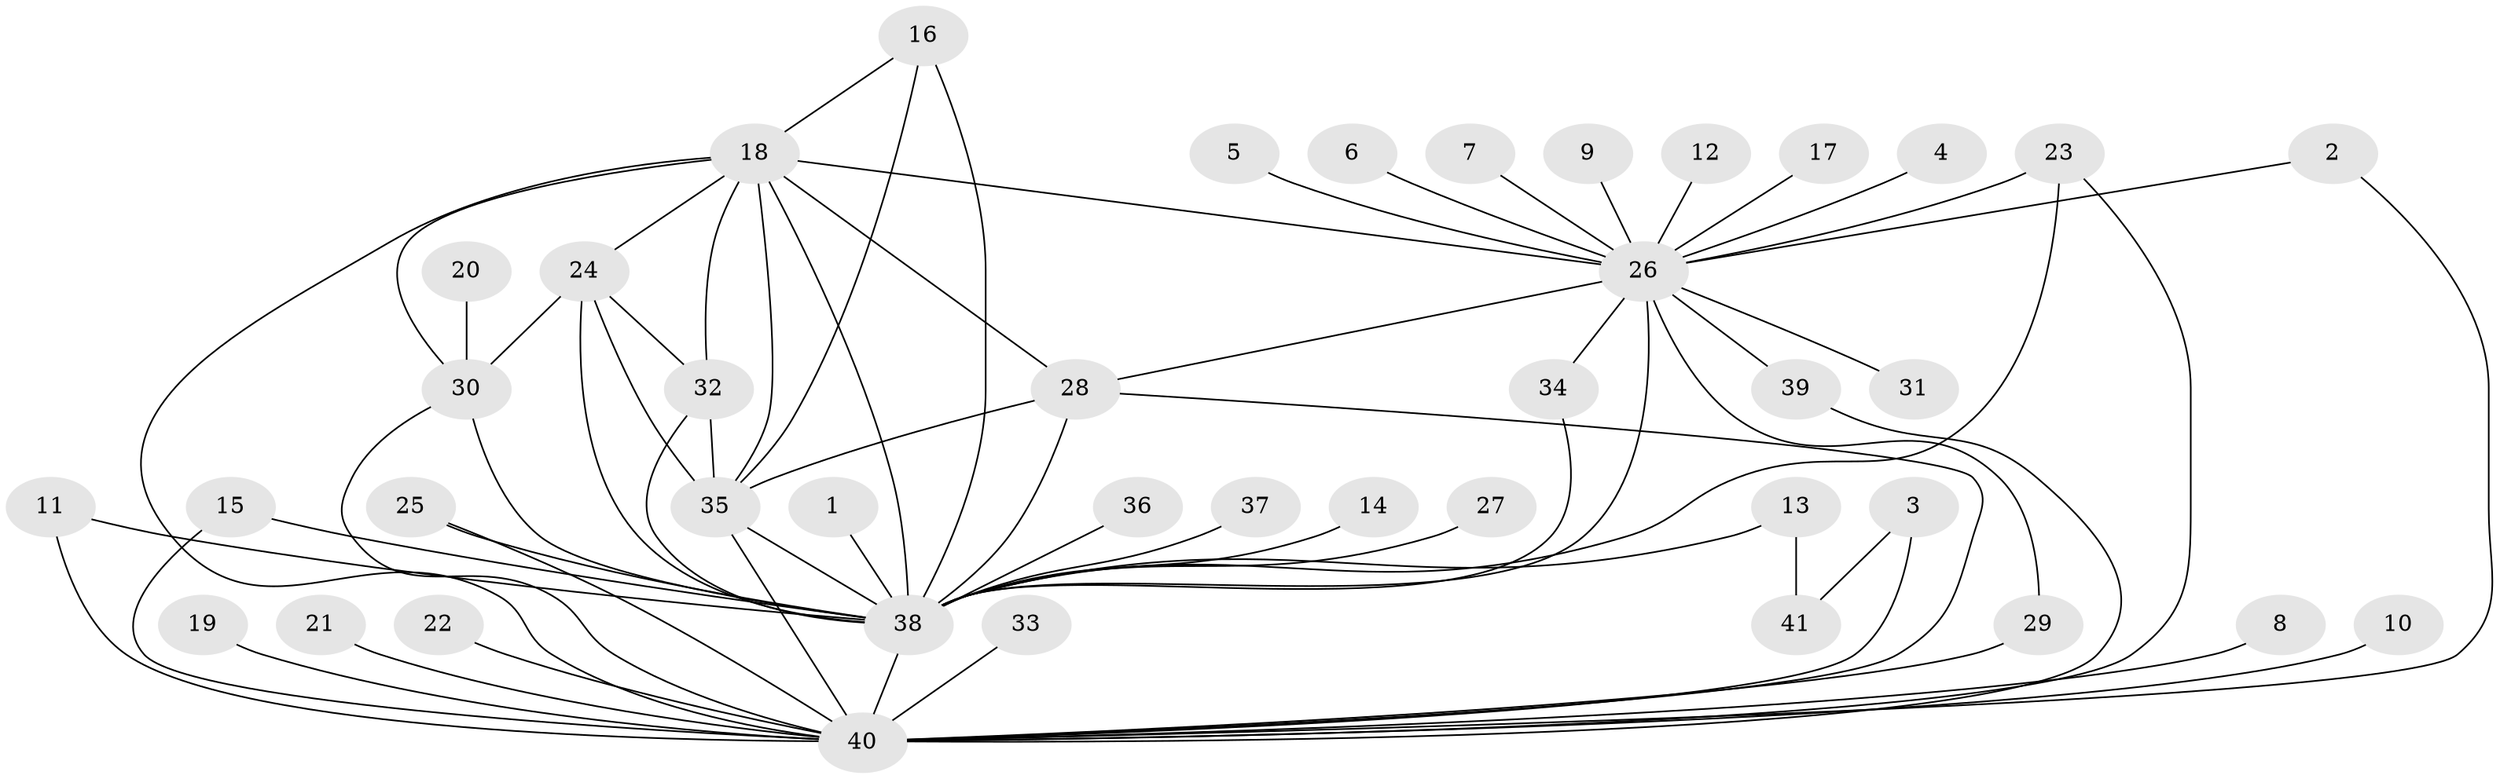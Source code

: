 // original degree distribution, {31: 0.007352941176470588, 5: 0.051470588235294115, 27: 0.007352941176470588, 22: 0.007352941176470588, 13: 0.007352941176470588, 3: 0.09558823529411764, 11: 0.007352941176470588, 2: 0.23529411764705882, 1: 0.5, 4: 0.0661764705882353, 6: 0.014705882352941176}
// Generated by graph-tools (version 1.1) at 2025/36/03/04/25 23:36:42]
// undirected, 41 vertices, 68 edges
graph export_dot {
  node [color=gray90,style=filled];
  1;
  2;
  3;
  4;
  5;
  6;
  7;
  8;
  9;
  10;
  11;
  12;
  13;
  14;
  15;
  16;
  17;
  18;
  19;
  20;
  21;
  22;
  23;
  24;
  25;
  26;
  27;
  28;
  29;
  30;
  31;
  32;
  33;
  34;
  35;
  36;
  37;
  38;
  39;
  40;
  41;
  1 -- 38 [weight=1.0];
  2 -- 26 [weight=1.0];
  2 -- 40 [weight=1.0];
  3 -- 40 [weight=1.0];
  3 -- 41 [weight=1.0];
  4 -- 26 [weight=1.0];
  5 -- 26 [weight=1.0];
  6 -- 26 [weight=1.0];
  7 -- 26 [weight=1.0];
  8 -- 40 [weight=1.0];
  9 -- 26 [weight=1.0];
  10 -- 40 [weight=1.0];
  11 -- 38 [weight=2.0];
  11 -- 40 [weight=1.0];
  12 -- 26 [weight=1.0];
  13 -- 38 [weight=1.0];
  13 -- 41 [weight=1.0];
  14 -- 38 [weight=1.0];
  15 -- 38 [weight=1.0];
  15 -- 40 [weight=1.0];
  16 -- 18 [weight=1.0];
  16 -- 35 [weight=1.0];
  16 -- 38 [weight=2.0];
  17 -- 26 [weight=1.0];
  18 -- 24 [weight=1.0];
  18 -- 26 [weight=2.0];
  18 -- 28 [weight=1.0];
  18 -- 30 [weight=1.0];
  18 -- 32 [weight=1.0];
  18 -- 35 [weight=1.0];
  18 -- 38 [weight=1.0];
  18 -- 40 [weight=1.0];
  19 -- 40 [weight=1.0];
  20 -- 30 [weight=1.0];
  21 -- 40 [weight=1.0];
  22 -- 40 [weight=1.0];
  23 -- 26 [weight=1.0];
  23 -- 38 [weight=1.0];
  23 -- 40 [weight=1.0];
  24 -- 30 [weight=1.0];
  24 -- 32 [weight=1.0];
  24 -- 35 [weight=1.0];
  24 -- 38 [weight=3.0];
  25 -- 38 [weight=1.0];
  25 -- 40 [weight=1.0];
  26 -- 28 [weight=1.0];
  26 -- 29 [weight=1.0];
  26 -- 31 [weight=1.0];
  26 -- 34 [weight=1.0];
  26 -- 38 [weight=1.0];
  26 -- 39 [weight=1.0];
  27 -- 38 [weight=1.0];
  28 -- 35 [weight=2.0];
  28 -- 38 [weight=2.0];
  28 -- 40 [weight=1.0];
  29 -- 40 [weight=2.0];
  30 -- 38 [weight=1.0];
  30 -- 40 [weight=1.0];
  32 -- 35 [weight=1.0];
  32 -- 38 [weight=1.0];
  33 -- 40 [weight=1.0];
  34 -- 38 [weight=1.0];
  35 -- 38 [weight=1.0];
  35 -- 40 [weight=3.0];
  36 -- 38 [weight=1.0];
  37 -- 38 [weight=1.0];
  38 -- 40 [weight=1.0];
  39 -- 40 [weight=1.0];
}
